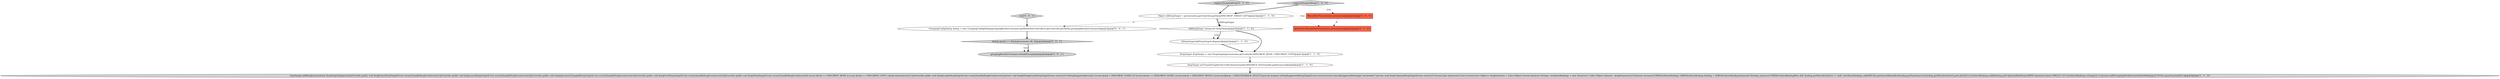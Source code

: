 digraph {
13 [style = filled, label = "GroupingConfigDialog dialog = new GroupingConfigDialog(groupingResultsContainer.getResultSetController().getControl().getShell(),groupingResultsContainer)@@@3@@@['0', '0', '1']", fillcolor = white, shape = ellipse image = "AAA0AAABBB3BBB"];
8 [style = filled, label = "@NotNull IResultSetPresentation presentation@@@2@@@['0', '1', '0']", fillcolor = tomato, shape = box image = "AAA1AAABBB2BBB"];
11 [style = filled, label = "groupingResultsContainer.rebuildGrouping()@@@6@@@['0', '0', '1']", fillcolor = lightgray, shape = ellipse image = "AAA0AAABBB3BBB"];
3 [style = filled, label = "Object oldDropTarget = presentation.getControl().getData(DND.DROP_TARGET_KEY)@@@3@@@['1', '1', '0']", fillcolor = white, shape = ellipse image = "AAA0AAABBB1BBB"];
4 [style = filled, label = "((DropTarget)oldDropTarget).dispose()@@@5@@@['1', '1', '0']", fillcolor = white, shape = ellipse image = "AAA0AAABBB1BBB"];
10 [style = filled, label = "dialog.open() == IDialogConstants.OK_ID@@@4@@@['0', '0', '1']", fillcolor = lightgray, shape = diamond image = "AAA0AAABBB3BBB"];
9 [style = filled, label = "registerDragAndDrop['0', '1', '0']", fillcolor = lightgray, shape = diamond image = "AAA0AAABBB2BBB"];
2 [style = filled, label = "registerDragAndDrop['1', '0', '0']", fillcolor = lightgray, shape = diamond image = "AAA0AAABBB1BBB"];
7 [style = filled, label = "IResultSetPresentation presentation@@@2@@@['1', '0', '0']", fillcolor = tomato, shape = box image = "AAA1AAABBB1BBB"];
5 [style = filled, label = "oldDropTarget instanceof DropTarget@@@4@@@['1', '1', '0']", fillcolor = white, shape = diamond image = "AAA0AAABBB1BBB"];
1 [style = filled, label = "dropTarget.addDropListener(new DropTargetAdapter(){@Override public void dragEnter(DropTargetEvent event){handleDragEvent(event)}@Override public void dragLeave(DropTargetEvent event){handleDragEvent(event)}@Override public void dragOperationChanged(DropTargetEvent event){handleDragEvent(event)}@Override public void dragOver(DropTargetEvent event){handleDragEvent(event)}@Override public void drop(DropTargetEvent event){handleDragEvent(event)if (event.detail == DND.DROP_MOVE || event.detail == DND.DROP_COPY) {dropColumns(event)}}@Override public void dropAccept(DropTargetEvent event){handleDragEvent(event)}private void handleDragEvent(DropTargetEvent event){if (!isDropSupported(event)) {event.detail = DND.DROP_NONE}{if (event.detail == DND.DROP_NONE) {event.detail = DND.DROP_MOVE}}event.feedback = DND.FEEDBACK_SELECT}private boolean isDropSupported(DropTargetEvent event){return true}@SuppressWarnings(\"unchecked\") private void dropColumns(DropTargetEvent event){if (!(event.data instanceof List)) {return}List<Object> dropElements = (List<Object>)event.dataList<String> attributeBindings = new ArrayList<>()for (Object element : dropElements){if (element instanceof DBDAttributeBinding) {DBDAttributeBinding binding = (DBDAttributeBinding)elementif (binding instanceof DBDAttributeBindingMeta && binding.getMetaAttribute() != null) {attributeBindings.add(DBUtils.getQuotedIdentifier(binding.getDataSource(),binding.getMetaAttribute().getLabel()))}{attributeBindings.add(binding.getFullyQualifiedName(DBPEvaluationContext.DML))}}}if (!attributeBindings.isEmpty()) {container.addGroupingAttributes(attributeBindings)}UIUtils.asyncExec(null)}})@@@9@@@['1', '1', '0']", fillcolor = lightgray, shape = ellipse image = "AAA0AAABBB1BBB"];
0 [style = filled, label = "DropTarget dropTarget = new DropTarget(presentation.getControl(),DND.DROP_MOVE | DND.DROP_COPY)@@@7@@@['1', '1', '0']", fillcolor = white, shape = ellipse image = "AAA0AAABBB1BBB"];
6 [style = filled, label = "dropTarget.setTransfer(LightGrid.GridColumnTransfer.INSTANCE,TextTransfer.getInstance())@@@8@@@['1', '1', '0']", fillcolor = white, shape = ellipse image = "AAA0AAABBB1BBB"];
12 [style = filled, label = "run['0', '0', '1']", fillcolor = lightgray, shape = diamond image = "AAA0AAABBB3BBB"];
9->3 [style = bold, label=""];
6->1 [style = bold, label=""];
13->10 [style = bold, label=""];
12->13 [style = bold, label=""];
5->4 [style = dotted, label="true"];
3->5 [style = bold, label=""];
3->5 [style = solid, label="oldDropTarget"];
9->8 [style = dotted, label="true"];
5->0 [style = bold, label=""];
10->11 [style = dotted, label="true"];
3->13 [style = dashed, label="0"];
0->6 [style = bold, label=""];
2->7 [style = dotted, label="true"];
5->4 [style = bold, label=""];
2->3 [style = bold, label=""];
4->0 [style = bold, label=""];
10->11 [style = bold, label=""];
7->8 [style = dashed, label="0"];
}

